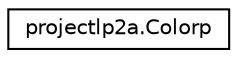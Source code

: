 digraph "Graphical Class Hierarchy"
{
 // LATEX_PDF_SIZE
  edge [fontname="Helvetica",fontsize="10",labelfontname="Helvetica",labelfontsize="10"];
  node [fontname="Helvetica",fontsize="10",shape=record];
  rankdir="LR";
  Node0 [label="projectlp2a.Colorp",height=0.2,width=0.4,color="black", fillcolor="white", style="filled",URL="$enumprojectlp2a_1_1_colorp.html",tooltip=" "];
}
